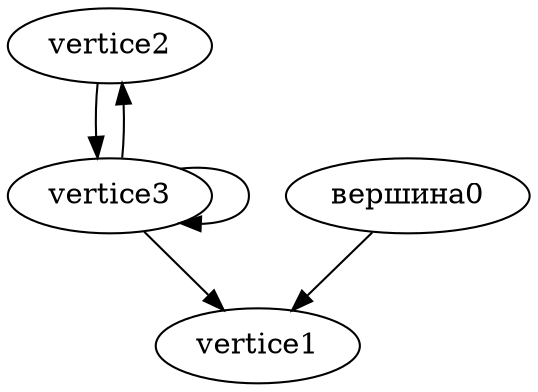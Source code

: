 digraph G {
vertice2 -> vertice3;
vertice3 -> vertice1;
vertice3 -> vertice2;
vertice3 -> vertice3;
вершина0 -> vertice1;
}
